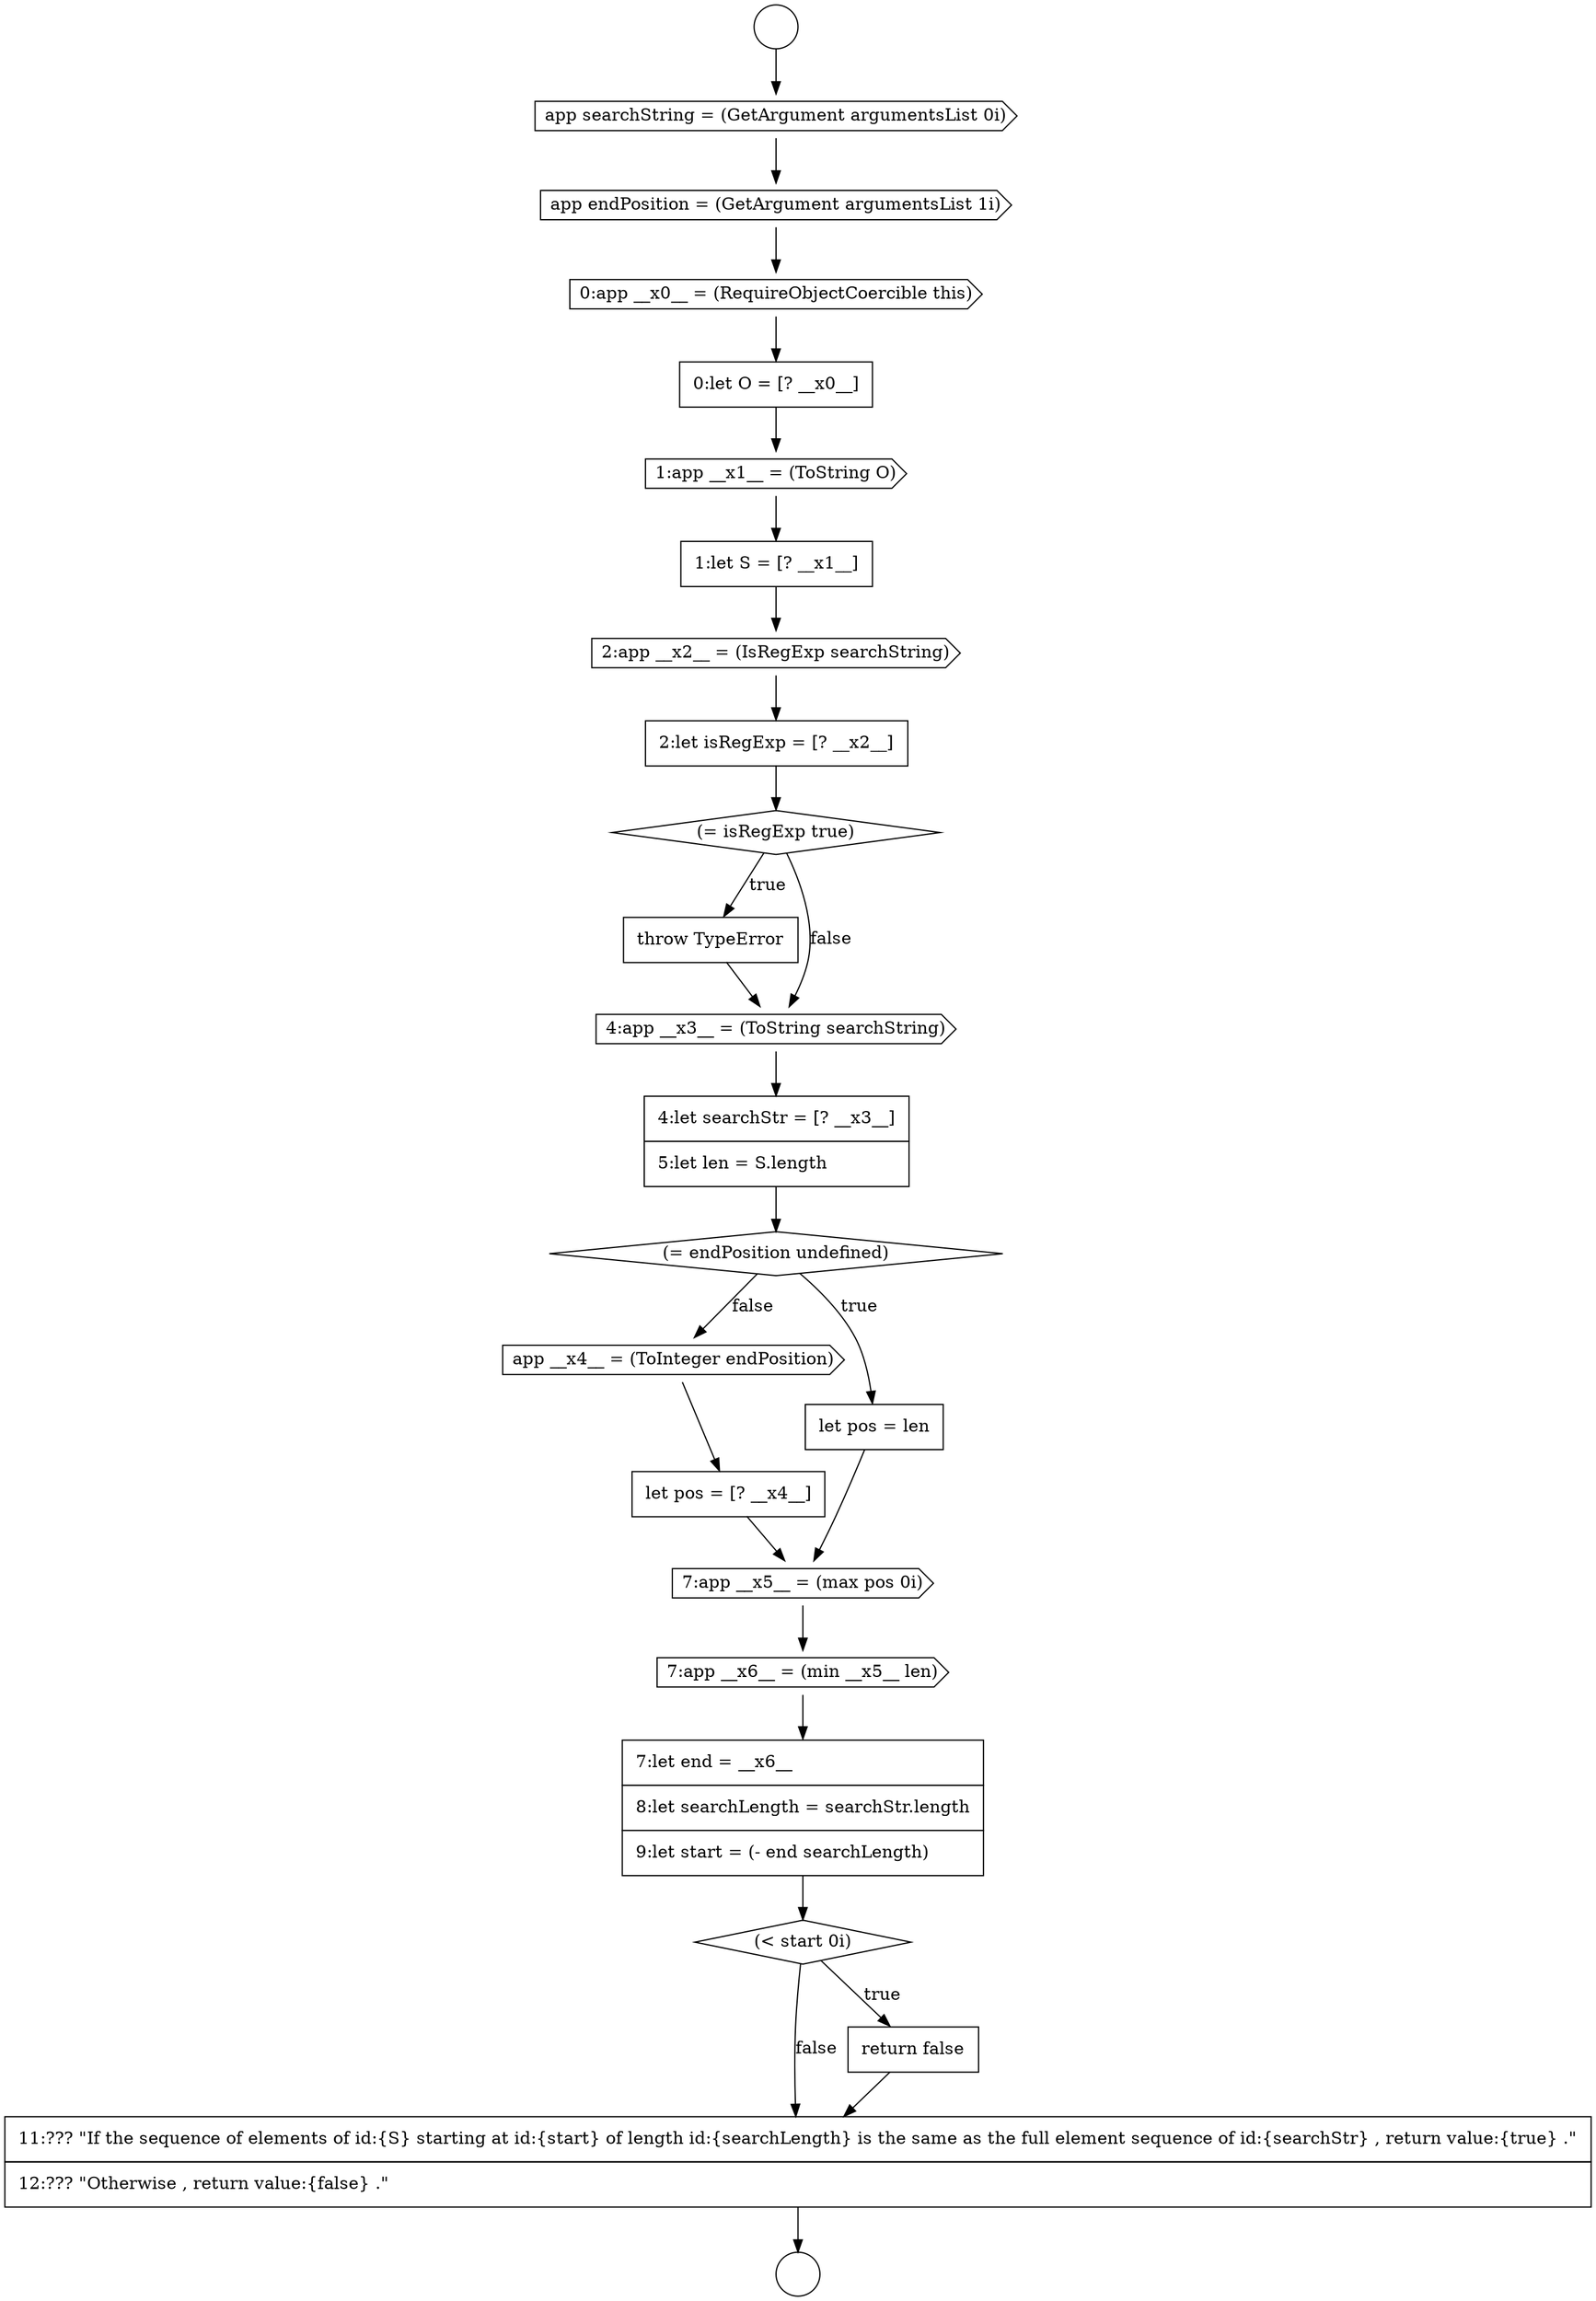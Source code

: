 digraph {
  node12261 [shape=cds, label=<<font color="black">app searchString = (GetArgument argumentsList 0i)</font>> color="black" fillcolor="white" style=filled]
  node12269 [shape=diamond, label=<<font color="black">(= isRegExp true)</font>> color="black" fillcolor="white" style=filled]
  node12275 [shape=cds, label=<<font color="black">app __x4__ = (ToInteger endPosition)</font>> color="black" fillcolor="white" style=filled]
  node12260 [shape=circle label=" " color="black" fillcolor="white" style=filled]
  node12279 [shape=none, margin=0, label=<<font color="black">
    <table border="0" cellborder="1" cellspacing="0" cellpadding="10">
      <tr><td align="left">7:let end = __x6__</td></tr>
      <tr><td align="left">8:let searchLength = searchStr.length</td></tr>
      <tr><td align="left">9:let start = (- end searchLength)</td></tr>
    </table>
  </font>> color="black" fillcolor="white" style=filled]
  node12264 [shape=none, margin=0, label=<<font color="black">
    <table border="0" cellborder="1" cellspacing="0" cellpadding="10">
      <tr><td align="left">0:let O = [? __x0__]</td></tr>
    </table>
  </font>> color="black" fillcolor="white" style=filled]
  node12270 [shape=none, margin=0, label=<<font color="black">
    <table border="0" cellborder="1" cellspacing="0" cellpadding="10">
      <tr><td align="left">throw TypeError</td></tr>
    </table>
  </font>> color="black" fillcolor="white" style=filled]
  node12282 [shape=none, margin=0, label=<<font color="black">
    <table border="0" cellborder="1" cellspacing="0" cellpadding="10">
      <tr><td align="left">11:??? &quot;If the sequence of elements of id:{S} starting at id:{start} of length id:{searchLength} is the same as the full element sequence of id:{searchStr} , return value:{true} .&quot;</td></tr>
      <tr><td align="left">12:??? &quot;Otherwise , return value:{false} .&quot;</td></tr>
    </table>
  </font>> color="black" fillcolor="white" style=filled]
  node12265 [shape=cds, label=<<font color="black">1:app __x1__ = (ToString O)</font>> color="black" fillcolor="white" style=filled]
  node12259 [shape=circle label=" " color="black" fillcolor="white" style=filled]
  node12263 [shape=cds, label=<<font color="black">0:app __x0__ = (RequireObjectCoercible this)</font>> color="black" fillcolor="white" style=filled]
  node12274 [shape=none, margin=0, label=<<font color="black">
    <table border="0" cellborder="1" cellspacing="0" cellpadding="10">
      <tr><td align="left">let pos = len</td></tr>
    </table>
  </font>> color="black" fillcolor="white" style=filled]
  node12262 [shape=cds, label=<<font color="black">app endPosition = (GetArgument argumentsList 1i)</font>> color="black" fillcolor="white" style=filled]
  node12277 [shape=cds, label=<<font color="black">7:app __x5__ = (max pos 0i)</font>> color="black" fillcolor="white" style=filled]
  node12268 [shape=none, margin=0, label=<<font color="black">
    <table border="0" cellborder="1" cellspacing="0" cellpadding="10">
      <tr><td align="left">2:let isRegExp = [? __x2__]</td></tr>
    </table>
  </font>> color="black" fillcolor="white" style=filled]
  node12273 [shape=diamond, label=<<font color="black">(= endPosition undefined)</font>> color="black" fillcolor="white" style=filled]
  node12281 [shape=none, margin=0, label=<<font color="black">
    <table border="0" cellborder="1" cellspacing="0" cellpadding="10">
      <tr><td align="left">return false</td></tr>
    </table>
  </font>> color="black" fillcolor="white" style=filled]
  node12276 [shape=none, margin=0, label=<<font color="black">
    <table border="0" cellborder="1" cellspacing="0" cellpadding="10">
      <tr><td align="left">let pos = [? __x4__]</td></tr>
    </table>
  </font>> color="black" fillcolor="white" style=filled]
  node12280 [shape=diamond, label=<<font color="black">(&lt; start 0i)</font>> color="black" fillcolor="white" style=filled]
  node12278 [shape=cds, label=<<font color="black">7:app __x6__ = (min __x5__ len)</font>> color="black" fillcolor="white" style=filled]
  node12266 [shape=none, margin=0, label=<<font color="black">
    <table border="0" cellborder="1" cellspacing="0" cellpadding="10">
      <tr><td align="left">1:let S = [? __x1__]</td></tr>
    </table>
  </font>> color="black" fillcolor="white" style=filled]
  node12271 [shape=cds, label=<<font color="black">4:app __x3__ = (ToString searchString)</font>> color="black" fillcolor="white" style=filled]
  node12267 [shape=cds, label=<<font color="black">2:app __x2__ = (IsRegExp searchString)</font>> color="black" fillcolor="white" style=filled]
  node12272 [shape=none, margin=0, label=<<font color="black">
    <table border="0" cellborder="1" cellspacing="0" cellpadding="10">
      <tr><td align="left">4:let searchStr = [? __x3__]</td></tr>
      <tr><td align="left">5:let len = S.length</td></tr>
    </table>
  </font>> color="black" fillcolor="white" style=filled]
  node12259 -> node12261 [ color="black"]
  node12266 -> node12267 [ color="black"]
  node12272 -> node12273 [ color="black"]
  node12267 -> node12268 [ color="black"]
  node12261 -> node12262 [ color="black"]
  node12273 -> node12274 [label=<<font color="black">true</font>> color="black"]
  node12273 -> node12275 [label=<<font color="black">false</font>> color="black"]
  node12265 -> node12266 [ color="black"]
  node12270 -> node12271 [ color="black"]
  node12271 -> node12272 [ color="black"]
  node12269 -> node12270 [label=<<font color="black">true</font>> color="black"]
  node12269 -> node12271 [label=<<font color="black">false</font>> color="black"]
  node12282 -> node12260 [ color="black"]
  node12281 -> node12282 [ color="black"]
  node12262 -> node12263 [ color="black"]
  node12264 -> node12265 [ color="black"]
  node12280 -> node12281 [label=<<font color="black">true</font>> color="black"]
  node12280 -> node12282 [label=<<font color="black">false</font>> color="black"]
  node12277 -> node12278 [ color="black"]
  node12263 -> node12264 [ color="black"]
  node12279 -> node12280 [ color="black"]
  node12278 -> node12279 [ color="black"]
  node12268 -> node12269 [ color="black"]
  node12276 -> node12277 [ color="black"]
  node12275 -> node12276 [ color="black"]
  node12274 -> node12277 [ color="black"]
}
